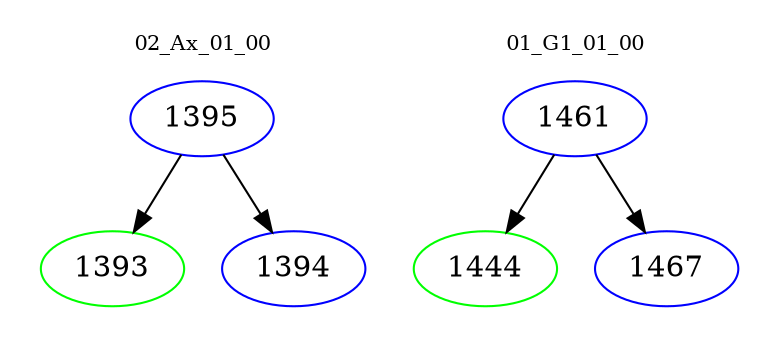 digraph{
subgraph cluster_0 {
color = white
label = "02_Ax_01_00";
fontsize=10;
T0_1395 [label="1395", color="blue"]
T0_1395 -> T0_1393 [color="black"]
T0_1393 [label="1393", color="green"]
T0_1395 -> T0_1394 [color="black"]
T0_1394 [label="1394", color="blue"]
}
subgraph cluster_1 {
color = white
label = "01_G1_01_00";
fontsize=10;
T1_1461 [label="1461", color="blue"]
T1_1461 -> T1_1444 [color="black"]
T1_1444 [label="1444", color="green"]
T1_1461 -> T1_1467 [color="black"]
T1_1467 [label="1467", color="blue"]
}
}
